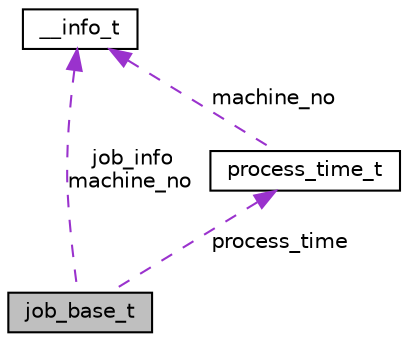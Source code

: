 digraph "job_base_t"
{
 // LATEX_PDF_SIZE
  edge [fontname="Helvetica",fontsize="10",labelfontname="Helvetica",labelfontsize="10"];
  node [fontname="Helvetica",fontsize="10",shape=record];
  Node1 [label="job_base_t",height=0.2,width=0.4,color="black", fillcolor="grey75", style="filled", fontcolor="black",tooltip="A structure that store genes and some basic information about job."];
  Node2 -> Node1 [dir="back",color="darkorchid3",fontsize="10",style="dashed",label=" job_info\nmachine_no" ,fontname="Helvetica"];
  Node2 [label="__info_t",height=0.2,width=0.4,color="black", fillcolor="white", style="filled",URL="$struct____info__t.html",tooltip=" "];
  Node3 -> Node1 [dir="back",color="darkorchid3",fontsize="10",style="dashed",label=" process_time" ,fontname="Helvetica"];
  Node3 [label="process_time_t",height=0.2,width=0.4,color="black", fillcolor="white", style="filled",URL="$structprocess__time__t.html",tooltip="A structure that store machine number and its process time."];
  Node2 -> Node3 [dir="back",color="darkorchid3",fontsize="10",style="dashed",label=" machine_no" ,fontname="Helvetica"];
}
